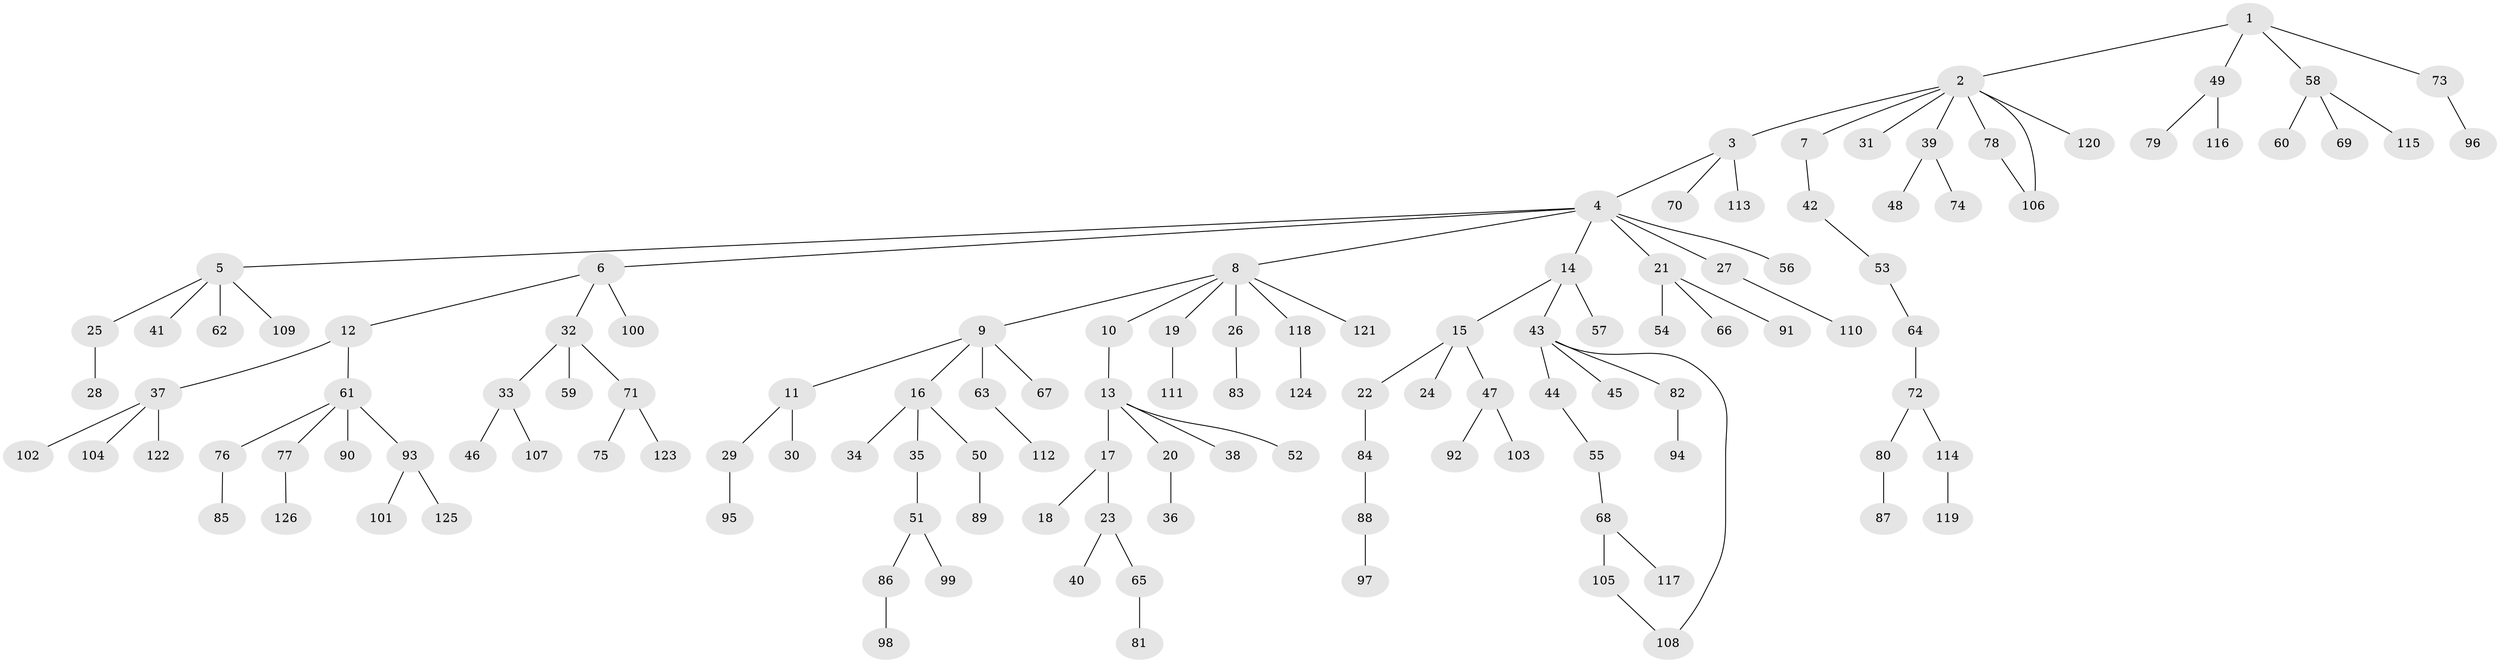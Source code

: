 // Generated by graph-tools (version 1.1) at 2025/25/03/09/25 03:25:28]
// undirected, 126 vertices, 127 edges
graph export_dot {
graph [start="1"]
  node [color=gray90,style=filled];
  1;
  2;
  3;
  4;
  5;
  6;
  7;
  8;
  9;
  10;
  11;
  12;
  13;
  14;
  15;
  16;
  17;
  18;
  19;
  20;
  21;
  22;
  23;
  24;
  25;
  26;
  27;
  28;
  29;
  30;
  31;
  32;
  33;
  34;
  35;
  36;
  37;
  38;
  39;
  40;
  41;
  42;
  43;
  44;
  45;
  46;
  47;
  48;
  49;
  50;
  51;
  52;
  53;
  54;
  55;
  56;
  57;
  58;
  59;
  60;
  61;
  62;
  63;
  64;
  65;
  66;
  67;
  68;
  69;
  70;
  71;
  72;
  73;
  74;
  75;
  76;
  77;
  78;
  79;
  80;
  81;
  82;
  83;
  84;
  85;
  86;
  87;
  88;
  89;
  90;
  91;
  92;
  93;
  94;
  95;
  96;
  97;
  98;
  99;
  100;
  101;
  102;
  103;
  104;
  105;
  106;
  107;
  108;
  109;
  110;
  111;
  112;
  113;
  114;
  115;
  116;
  117;
  118;
  119;
  120;
  121;
  122;
  123;
  124;
  125;
  126;
  1 -- 2;
  1 -- 49;
  1 -- 58;
  1 -- 73;
  2 -- 3;
  2 -- 7;
  2 -- 31;
  2 -- 39;
  2 -- 78;
  2 -- 120;
  2 -- 106;
  3 -- 4;
  3 -- 70;
  3 -- 113;
  4 -- 5;
  4 -- 6;
  4 -- 8;
  4 -- 14;
  4 -- 21;
  4 -- 27;
  4 -- 56;
  5 -- 25;
  5 -- 41;
  5 -- 62;
  5 -- 109;
  6 -- 12;
  6 -- 32;
  6 -- 100;
  7 -- 42;
  8 -- 9;
  8 -- 10;
  8 -- 19;
  8 -- 26;
  8 -- 118;
  8 -- 121;
  9 -- 11;
  9 -- 16;
  9 -- 63;
  9 -- 67;
  10 -- 13;
  11 -- 29;
  11 -- 30;
  12 -- 37;
  12 -- 61;
  13 -- 17;
  13 -- 20;
  13 -- 38;
  13 -- 52;
  14 -- 15;
  14 -- 43;
  14 -- 57;
  15 -- 22;
  15 -- 24;
  15 -- 47;
  16 -- 34;
  16 -- 35;
  16 -- 50;
  17 -- 18;
  17 -- 23;
  19 -- 111;
  20 -- 36;
  21 -- 54;
  21 -- 66;
  21 -- 91;
  22 -- 84;
  23 -- 40;
  23 -- 65;
  25 -- 28;
  26 -- 83;
  27 -- 110;
  29 -- 95;
  32 -- 33;
  32 -- 59;
  32 -- 71;
  33 -- 46;
  33 -- 107;
  35 -- 51;
  37 -- 102;
  37 -- 104;
  37 -- 122;
  39 -- 48;
  39 -- 74;
  42 -- 53;
  43 -- 44;
  43 -- 45;
  43 -- 82;
  43 -- 108;
  44 -- 55;
  47 -- 92;
  47 -- 103;
  49 -- 79;
  49 -- 116;
  50 -- 89;
  51 -- 86;
  51 -- 99;
  53 -- 64;
  55 -- 68;
  58 -- 60;
  58 -- 69;
  58 -- 115;
  61 -- 76;
  61 -- 77;
  61 -- 90;
  61 -- 93;
  63 -- 112;
  64 -- 72;
  65 -- 81;
  68 -- 105;
  68 -- 117;
  71 -- 75;
  71 -- 123;
  72 -- 80;
  72 -- 114;
  73 -- 96;
  76 -- 85;
  77 -- 126;
  78 -- 106;
  80 -- 87;
  82 -- 94;
  84 -- 88;
  86 -- 98;
  88 -- 97;
  93 -- 101;
  93 -- 125;
  105 -- 108;
  114 -- 119;
  118 -- 124;
}

